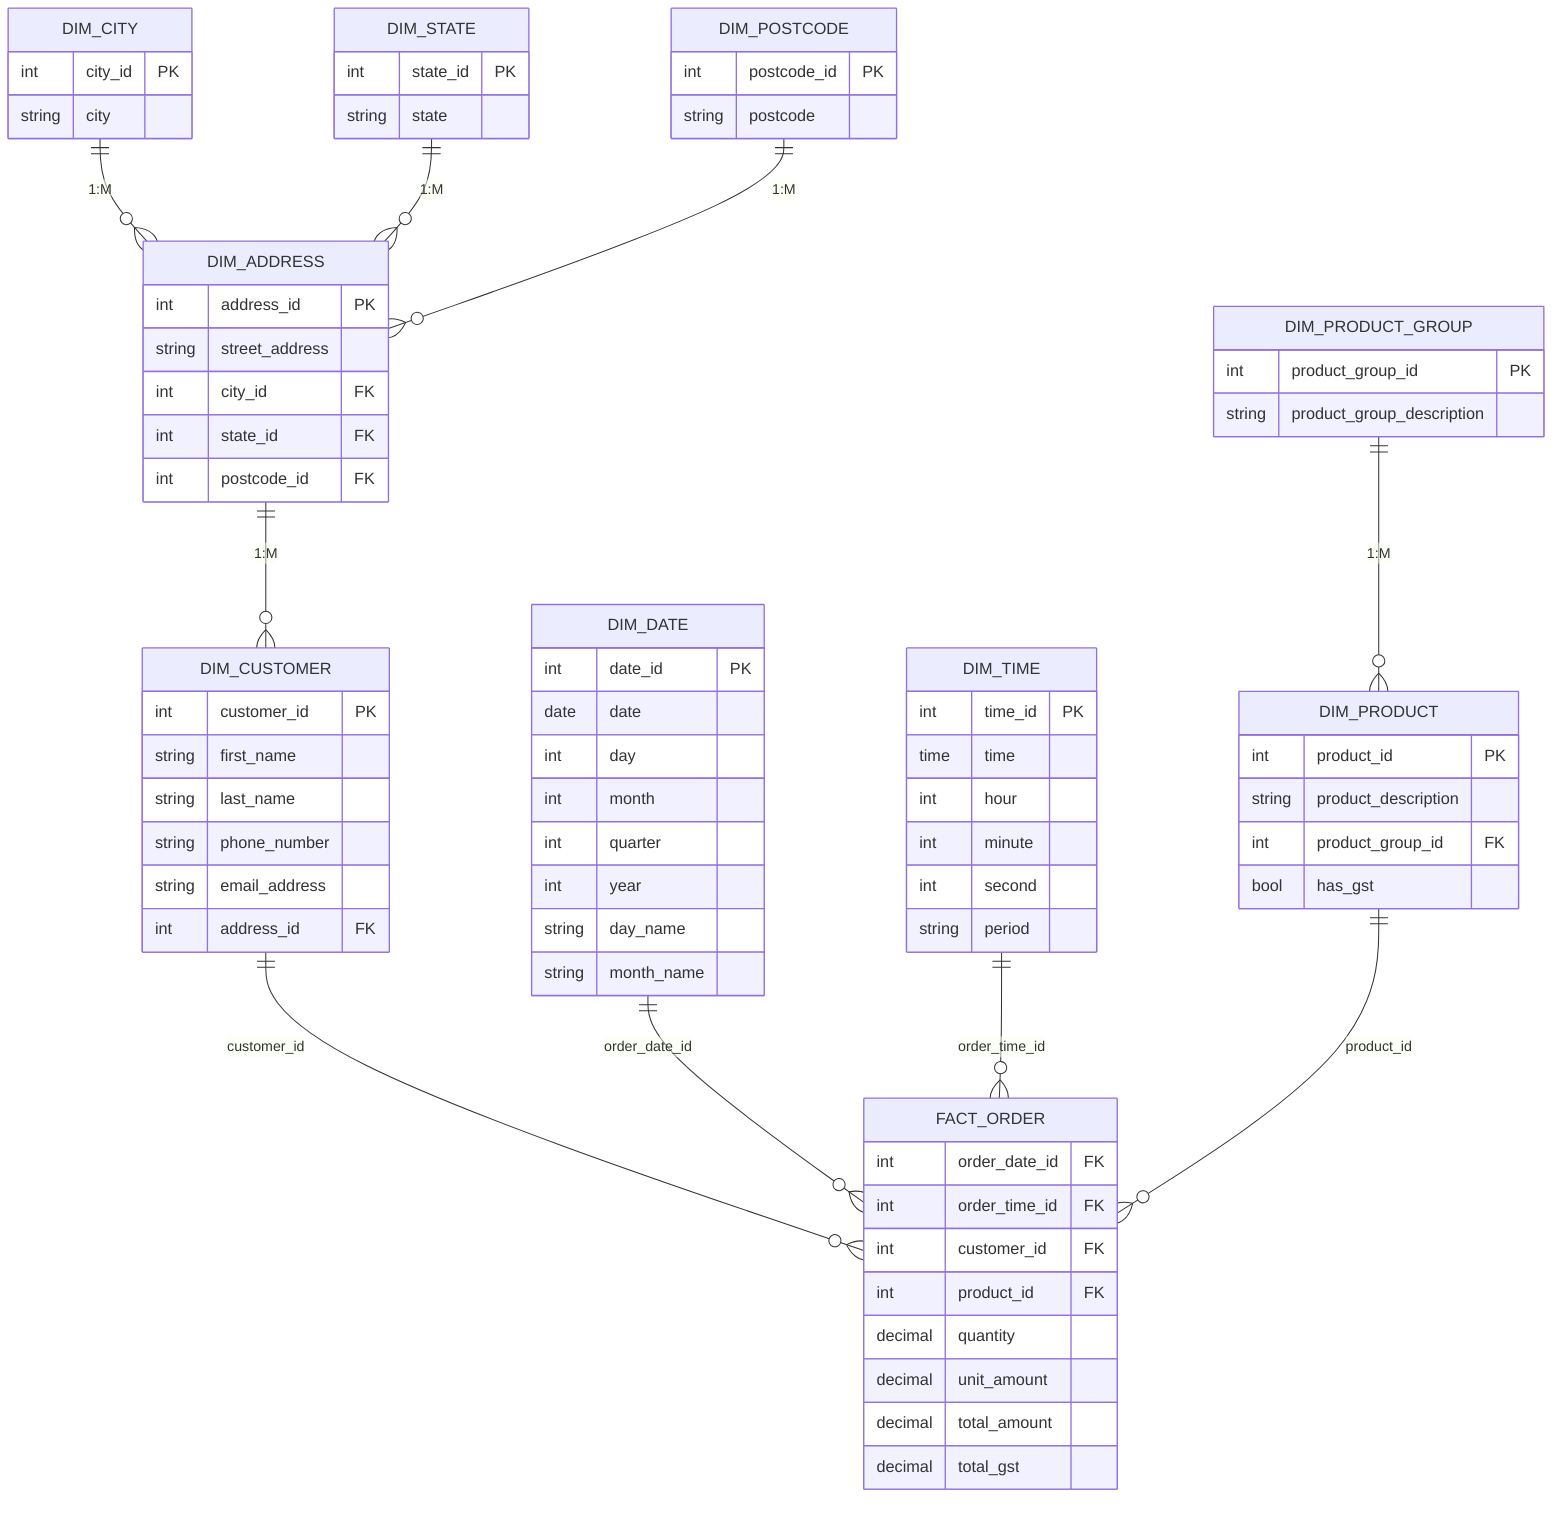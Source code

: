 erDiagram
  FACT_ORDER {
    int order_date_id FK
    int order_time_id FK
    int customer_id FK
    int product_id FK
    decimal quantity
    decimal unit_amount
    decimal total_amount
    decimal total_gst
  }

 DIM_CUSTOMER {
    int customer_id PK
    string first_name
    string last_name
    string phone_number
    string email_address
    int address_id FK
  }

  DIM_ADDRESS {
    int address_id PK
    string street_address
    int city_id FK
    int state_id FK
    int postcode_id FK
  }

  DIM_CITY {
    int city_id PK
    string city
  }

  DIM_STATE {
    int state_id PK
    string state
  }

  DIM_POSTCODE {
    int postcode_id PK
    string postcode
  }

  DIM_DATE {
    int date_id PK
    date date
    int day
    int month
    int quarter
    int year
    string day_name
    string month_name
  }

  DIM_TIME {
    int time_id PK
    time time
    int hour
    int minute
    int second
    string period
  }
  
  DIM_PRODUCT {
    int product_id PK
    string product_description
    int product_group_id FK
    bool has_gst
  }

  DIM_PRODUCT_GROUP {
    int product_group_id PK
    string product_group_description
  }

  DIM_CUSTOMER ||--o{ FACT_ORDER : "customer_id"
  DIM_DATE ||--o{ FACT_ORDER : "order_date_id"
  DIM_TIME ||--o{ FACT_ORDER : "order_time_id"
  DIM_PRODUCT ||--o{ FACT_ORDER : "product_id"
  
  DIM_ADDRESS ||--o{ DIM_CUSTOMER : "1:M"
  DIM_CITY ||--o{ DIM_ADDRESS : "1:M"
  DIM_STATE ||--o{ DIM_ADDRESS : "1:M"
  DIM_POSTCODE ||--o{ DIM_ADDRESS : "1:M"

  DIM_PRODUCT_GROUP ||--o{ DIM_PRODUCT : "1:M"